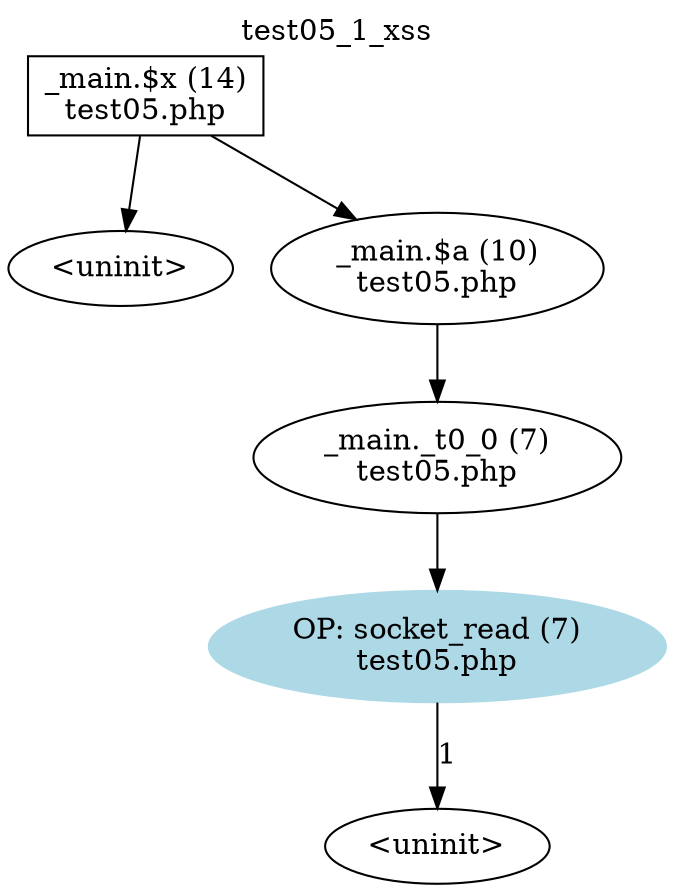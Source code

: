 digraph cfg {
  label="test05_1_xss";
  labelloc=t;
  n1 [shape=box, label="_main.$x (14)\ntest05.php"];
  n2 [shape=ellipse, label="<uninit>"];
  n3 [shape=ellipse, label="_main.$a (10)\ntest05.php"];
  n4 [shape=ellipse, label="_main._t0_0 (7)\ntest05.php"];
  n5 [shape=ellipse, label="OP: socket_read (7)\ntest05.php",style=filled,color=lightblue];
  n6 [shape=ellipse, label="<uninit>"];
  n1 -> n2;
  n1 -> n3;
  n3 -> n4;
  n4 -> n5;
  n5 -> n6[label="1"];
}
